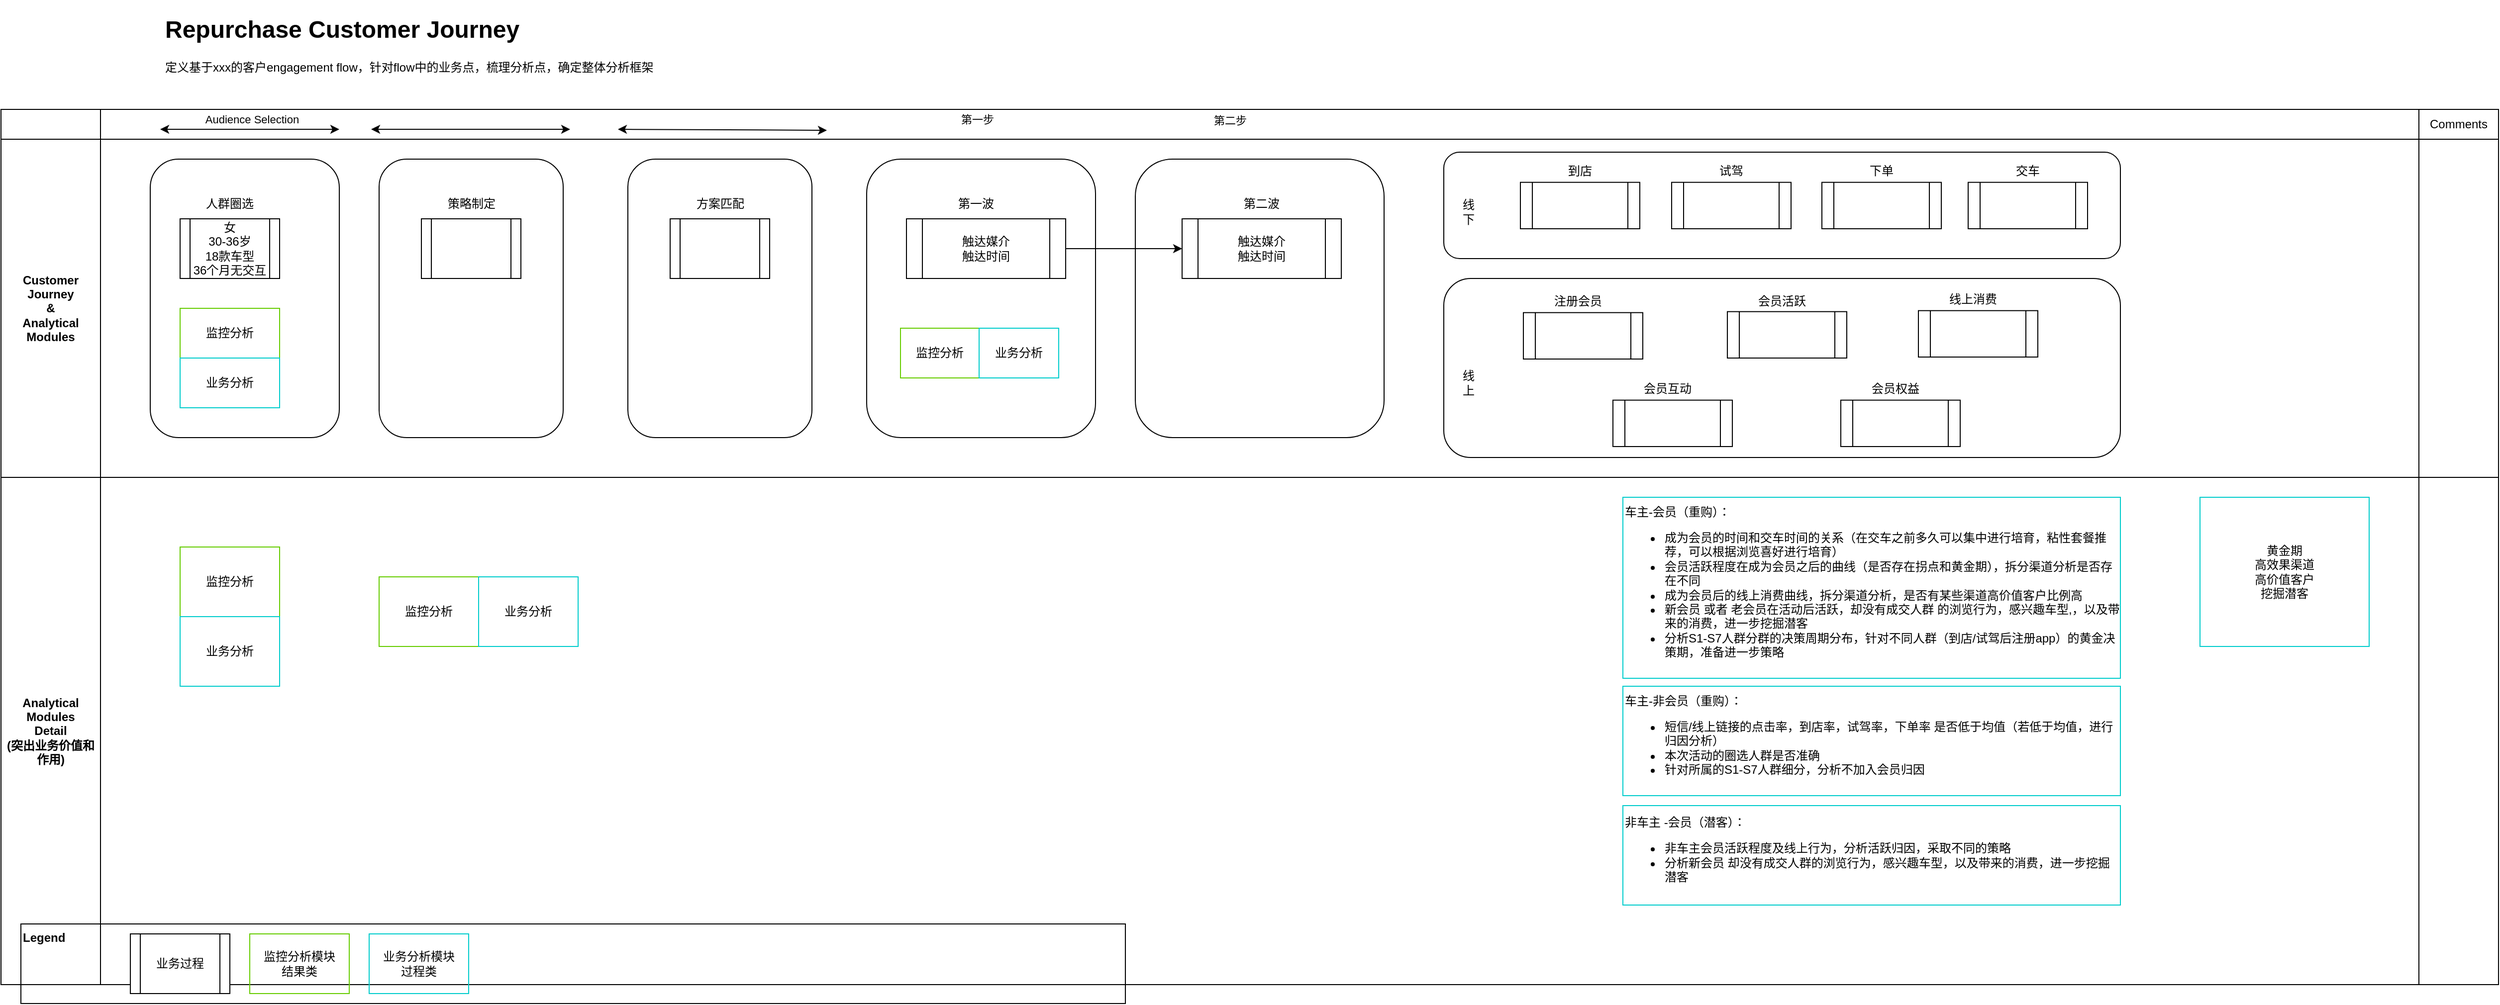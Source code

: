 <mxfile version="20.3.0" type="github" pages="3">
  <diagram id="NFTLbqO-WQb6DqNa27zx" name="XXX Customer Journey">
    <mxGraphModel dx="2807" dy="618" grid="1" gridSize="10" guides="1" tooltips="1" connect="1" arrows="1" fold="1" page="1" pageScale="1" pageWidth="1654" pageHeight="1169" math="0" shadow="0">
      <root>
        <mxCell id="0" />
        <mxCell id="1" parent="0" />
        <mxCell id="ck5TydxHsIJJEnThvY5n-50" value="" style="shape=table;html=1;whiteSpace=wrap;startSize=0;container=1;collapsible=0;childLayout=tableLayout;strokeColor=#000000;fillColor=none;" parent="1" vertex="1">
          <mxGeometry x="-150" y="110" width="2510" height="880" as="geometry" />
        </mxCell>
        <mxCell id="ck5TydxHsIJJEnThvY5n-51" value="" style="shape=tableRow;horizontal=0;startSize=0;swimlaneHead=0;swimlaneBody=0;top=0;left=0;bottom=0;right=0;collapsible=0;dropTarget=0;fillColor=none;points=[[0,0.5],[1,0.5]];portConstraint=eastwest;strokeColor=#000000;" parent="ck5TydxHsIJJEnThvY5n-50" vertex="1">
          <mxGeometry width="2510" height="30" as="geometry" />
        </mxCell>
        <mxCell id="ck5TydxHsIJJEnThvY5n-52" value="" style="shape=partialRectangle;html=1;whiteSpace=wrap;connectable=0;fillColor=none;top=0;left=0;bottom=0;right=0;overflow=hidden;strokeColor=#000000;" parent="ck5TydxHsIJJEnThvY5n-51" vertex="1">
          <mxGeometry width="100" height="30" as="geometry">
            <mxRectangle width="100" height="30" as="alternateBounds" />
          </mxGeometry>
        </mxCell>
        <mxCell id="ck5TydxHsIJJEnThvY5n-53" value="" style="shape=partialRectangle;html=1;whiteSpace=wrap;connectable=0;fillColor=none;top=0;left=0;bottom=0;right=0;overflow=hidden;strokeColor=#000000;" parent="ck5TydxHsIJJEnThvY5n-51" vertex="1">
          <mxGeometry x="100" width="2330" height="30" as="geometry">
            <mxRectangle width="2330" height="30" as="alternateBounds" />
          </mxGeometry>
        </mxCell>
        <mxCell id="ck5TydxHsIJJEnThvY5n-54" value="Comments" style="shape=partialRectangle;html=1;whiteSpace=wrap;connectable=0;fillColor=none;top=0;left=0;bottom=0;right=0;overflow=hidden;strokeColor=#000000;" parent="ck5TydxHsIJJEnThvY5n-51" vertex="1">
          <mxGeometry x="2430" width="80" height="30" as="geometry">
            <mxRectangle width="80" height="30" as="alternateBounds" />
          </mxGeometry>
        </mxCell>
        <mxCell id="ck5TydxHsIJJEnThvY5n-55" value="" style="shape=tableRow;horizontal=0;startSize=0;swimlaneHead=0;swimlaneBody=0;top=0;left=0;bottom=0;right=0;collapsible=0;dropTarget=0;fillColor=none;points=[[0,0.5],[1,0.5]];portConstraint=eastwest;strokeColor=#000000;" parent="ck5TydxHsIJJEnThvY5n-50" vertex="1">
          <mxGeometry y="30" width="2510" height="340" as="geometry" />
        </mxCell>
        <mxCell id="ck5TydxHsIJJEnThvY5n-56" value="&lt;b&gt;Customer Journey&lt;br&gt;&amp;amp;&lt;br&gt;Analytical Modules&lt;br&gt;&lt;/b&gt;" style="shape=partialRectangle;html=1;whiteSpace=wrap;connectable=0;fillColor=none;top=0;left=0;bottom=0;right=0;overflow=hidden;strokeColor=#000000;" parent="ck5TydxHsIJJEnThvY5n-55" vertex="1">
          <mxGeometry width="100" height="340" as="geometry">
            <mxRectangle width="100" height="340" as="alternateBounds" />
          </mxGeometry>
        </mxCell>
        <mxCell id="ck5TydxHsIJJEnThvY5n-57" value="" style="shape=partialRectangle;html=1;whiteSpace=wrap;connectable=0;fillColor=none;top=0;left=0;bottom=0;right=0;overflow=hidden;strokeColor=#000000;" parent="ck5TydxHsIJJEnThvY5n-55" vertex="1">
          <mxGeometry x="100" width="2330" height="340" as="geometry">
            <mxRectangle width="2330" height="340" as="alternateBounds" />
          </mxGeometry>
        </mxCell>
        <mxCell id="ck5TydxHsIJJEnThvY5n-58" value="" style="shape=partialRectangle;html=1;whiteSpace=wrap;connectable=0;fillColor=none;top=0;left=0;bottom=0;right=0;overflow=hidden;strokeColor=#000000;" parent="ck5TydxHsIJJEnThvY5n-55" vertex="1">
          <mxGeometry x="2430" width="80" height="340" as="geometry">
            <mxRectangle width="80" height="340" as="alternateBounds" />
          </mxGeometry>
        </mxCell>
        <mxCell id="ck5TydxHsIJJEnThvY5n-59" value="" style="shape=tableRow;horizontal=0;startSize=0;swimlaneHead=0;swimlaneBody=0;top=0;left=0;bottom=0;right=0;collapsible=0;dropTarget=0;fillColor=none;points=[[0,0.5],[1,0.5]];portConstraint=eastwest;strokeColor=#000000;" parent="ck5TydxHsIJJEnThvY5n-50" vertex="1">
          <mxGeometry y="370" width="2510" height="510" as="geometry" />
        </mxCell>
        <mxCell id="ck5TydxHsIJJEnThvY5n-60" value="&lt;b&gt;Analytical Modules&lt;br&gt;Detail&lt;br&gt;(突出业务价值和作用)&lt;br&gt;&lt;/b&gt;" style="shape=partialRectangle;html=1;whiteSpace=wrap;connectable=0;fillColor=none;top=0;left=0;bottom=0;right=0;overflow=hidden;strokeColor=#000000;" parent="ck5TydxHsIJJEnThvY5n-59" vertex="1">
          <mxGeometry width="100" height="510" as="geometry">
            <mxRectangle width="100" height="510" as="alternateBounds" />
          </mxGeometry>
        </mxCell>
        <mxCell id="ck5TydxHsIJJEnThvY5n-61" value="" style="shape=partialRectangle;html=1;whiteSpace=wrap;connectable=0;fillColor=none;top=0;left=0;bottom=0;right=0;overflow=hidden;strokeColor=#000000;" parent="ck5TydxHsIJJEnThvY5n-59" vertex="1">
          <mxGeometry x="100" width="2330" height="510" as="geometry">
            <mxRectangle width="2330" height="510" as="alternateBounds" />
          </mxGeometry>
        </mxCell>
        <mxCell id="ck5TydxHsIJJEnThvY5n-62" value="" style="shape=partialRectangle;html=1;whiteSpace=wrap;connectable=0;fillColor=none;top=0;left=0;bottom=0;right=0;overflow=hidden;pointerEvents=1;strokeColor=#000000;" parent="ck5TydxHsIJJEnThvY5n-59" vertex="1">
          <mxGeometry x="2430" width="80" height="510" as="geometry">
            <mxRectangle width="80" height="510" as="alternateBounds" />
          </mxGeometry>
        </mxCell>
        <mxCell id="CvH_J8DFizbyk-mOEBhl-1" value="&lt;h1&gt;Repurchase Customer Journey&lt;/h1&gt;&lt;p&gt;定义基于xxx的客户engagement flow，针对flow中的业务点，梳理分析点，确定整体分析框架&lt;/p&gt;" style="text;html=1;strokeColor=none;fillColor=none;spacing=5;spacingTop=-20;whiteSpace=wrap;overflow=hidden;rounded=0;" parent="1" vertex="1">
          <mxGeometry x="10" y="10" width="1150" height="80" as="geometry" />
        </mxCell>
        <mxCell id="ck5TydxHsIJJEnThvY5n-1" value="" style="rounded=1;whiteSpace=wrap;html=1;fillColor=none;" parent="1" vertex="1">
          <mxGeometry y="160" width="190" height="280" as="geometry" />
        </mxCell>
        <mxCell id="ck5TydxHsIJJEnThvY5n-2" value="" style="endArrow=classic;startArrow=classic;html=1;rounded=0;" parent="1" edge="1">
          <mxGeometry width="50" height="50" relative="1" as="geometry">
            <mxPoint x="222" y="130" as="sourcePoint" />
            <mxPoint x="422" y="130" as="targetPoint" />
          </mxGeometry>
        </mxCell>
        <mxCell id="ck5TydxHsIJJEnThvY5n-5" value="第一步" style="edgeLabel;html=1;align=center;verticalAlign=middle;resizable=0;points=[];" parent="ck5TydxHsIJJEnThvY5n-2" vertex="1" connectable="0">
          <mxGeometry x="0.118" y="2" relative="1" as="geometry">
            <mxPoint x="497" y="-8" as="offset" />
          </mxGeometry>
        </mxCell>
        <mxCell id="ck5TydxHsIJJEnThvY5n-6" value="" style="endArrow=classic;startArrow=classic;html=1;rounded=0;" parent="1" edge="1">
          <mxGeometry width="50" height="50" relative="1" as="geometry">
            <mxPoint x="10" y="130.0" as="sourcePoint" />
            <mxPoint x="190" y="130" as="targetPoint" />
          </mxGeometry>
        </mxCell>
        <mxCell id="ck5TydxHsIJJEnThvY5n-7" value="Audience Selection" style="edgeLabel;html=1;align=center;verticalAlign=middle;resizable=0;points=[];" parent="ck5TydxHsIJJEnThvY5n-6" vertex="1" connectable="0">
          <mxGeometry x="0.118" y="2" relative="1" as="geometry">
            <mxPoint x="-9" y="-8" as="offset" />
          </mxGeometry>
        </mxCell>
        <mxCell id="ck5TydxHsIJJEnThvY5n-9" value="监控分析" style="text;html=1;strokeColor=#66CC00;fillColor=none;align=center;verticalAlign=middle;whiteSpace=wrap;rounded=0;" parent="1" vertex="1">
          <mxGeometry x="30" y="310" width="100" height="50" as="geometry" />
        </mxCell>
        <mxCell id="ck5TydxHsIJJEnThvY5n-13" value="业务分析" style="text;html=1;strokeColor=#00CCCC;fillColor=none;align=center;verticalAlign=middle;whiteSpace=wrap;rounded=0;" parent="1" vertex="1">
          <mxGeometry x="30" y="360" width="100" height="50" as="geometry" />
        </mxCell>
        <mxCell id="ck5TydxHsIJJEnThvY5n-16" value="" style="group" parent="1" vertex="1" connectable="0">
          <mxGeometry x="30" y="190" width="100" height="90" as="geometry" />
        </mxCell>
        <mxCell id="ck5TydxHsIJJEnThvY5n-14" value="女&lt;br&gt;30-36岁&lt;br&gt;18款车型&lt;br&gt;36个月无交互" style="shape=process;whiteSpace=wrap;html=1;backgroundOutline=1;" parent="ck5TydxHsIJJEnThvY5n-16" vertex="1">
          <mxGeometry y="30" width="100" height="60" as="geometry" />
        </mxCell>
        <mxCell id="ck5TydxHsIJJEnThvY5n-15" value="人群圈选" style="text;html=1;strokeColor=none;fillColor=none;align=center;verticalAlign=middle;whiteSpace=wrap;rounded=0;" parent="ck5TydxHsIJJEnThvY5n-16" vertex="1">
          <mxGeometry x="20" width="60" height="30" as="geometry" />
        </mxCell>
        <mxCell id="ck5TydxHsIJJEnThvY5n-17" value="" style="rounded=1;whiteSpace=wrap;html=1;strokeColor=#000000;fillColor=none;" parent="1" vertex="1">
          <mxGeometry x="720" y="160" width="230" height="280" as="geometry" />
        </mxCell>
        <mxCell id="ck5TydxHsIJJEnThvY5n-23" value="" style="group" parent="1" vertex="1" connectable="0">
          <mxGeometry x="750" y="190" width="160" height="90" as="geometry" />
        </mxCell>
        <mxCell id="ck5TydxHsIJJEnThvY5n-18" value="触达媒介&lt;br&gt;触达时间" style="shape=process;whiteSpace=wrap;html=1;backgroundOutline=1;strokeColor=#000000;fillColor=none;" parent="ck5TydxHsIJJEnThvY5n-23" vertex="1">
          <mxGeometry x="10" y="30" width="160" height="60" as="geometry" />
        </mxCell>
        <mxCell id="ck5TydxHsIJJEnThvY5n-22" value="第一波" style="text;html=1;strokeColor=none;fillColor=none;align=center;verticalAlign=middle;whiteSpace=wrap;rounded=0;" parent="ck5TydxHsIJJEnThvY5n-23" vertex="1">
          <mxGeometry x="57.143" width="45.714" height="30" as="geometry" />
        </mxCell>
        <mxCell id="ck5TydxHsIJJEnThvY5n-32" value="监控分析" style="text;html=1;strokeColor=#66CC00;fillColor=none;align=center;verticalAlign=middle;whiteSpace=wrap;rounded=0;" parent="1" vertex="1">
          <mxGeometry x="754" y="330" width="79" height="50" as="geometry" />
        </mxCell>
        <mxCell id="ck5TydxHsIJJEnThvY5n-33" value="业务分析" style="text;html=1;strokeColor=#00CCCC;fillColor=none;align=center;verticalAlign=middle;whiteSpace=wrap;rounded=0;" parent="1" vertex="1">
          <mxGeometry x="833" y="330" width="80" height="50" as="geometry" />
        </mxCell>
        <mxCell id="ck5TydxHsIJJEnThvY5n-63" value="" style="group" parent="1" vertex="1" connectable="0">
          <mxGeometry x="-130" y="929" width="1110" height="80" as="geometry" />
        </mxCell>
        <mxCell id="ck5TydxHsIJJEnThvY5n-10" value="&lt;b&gt;Legend&lt;/b&gt;" style="rounded=0;whiteSpace=wrap;html=1;strokeColor=default;fillColor=none;align=left;verticalAlign=top;" parent="ck5TydxHsIJJEnThvY5n-63" vertex="1">
          <mxGeometry width="1110" height="80" as="geometry" />
        </mxCell>
        <mxCell id="ck5TydxHsIJJEnThvY5n-8" value="业务过程" style="shape=process;whiteSpace=wrap;html=1;backgroundOutline=1;" parent="ck5TydxHsIJJEnThvY5n-63" vertex="1">
          <mxGeometry x="110" y="10" width="100" height="60" as="geometry" />
        </mxCell>
        <mxCell id="ck5TydxHsIJJEnThvY5n-11" value="监控分析模块&lt;br&gt;结果类" style="text;html=1;strokeColor=#66CC00;fillColor=none;align=center;verticalAlign=middle;whiteSpace=wrap;rounded=0;" parent="ck5TydxHsIJJEnThvY5n-63" vertex="1">
          <mxGeometry x="230" y="10" width="100" height="60" as="geometry" />
        </mxCell>
        <mxCell id="ck5TydxHsIJJEnThvY5n-12" value="业务分析模块&lt;br&gt;过程类" style="text;html=1;strokeColor=#00CCCC;fillColor=none;align=center;verticalAlign=middle;whiteSpace=wrap;rounded=0;" parent="ck5TydxHsIJJEnThvY5n-63" vertex="1">
          <mxGeometry x="350" y="10" width="100" height="60" as="geometry" />
        </mxCell>
        <mxCell id="ck5TydxHsIJJEnThvY5n-64" value="监控分析" style="text;html=1;strokeColor=#66CC00;fillColor=none;align=center;verticalAlign=middle;whiteSpace=wrap;rounded=0;" parent="1" vertex="1">
          <mxGeometry x="30" y="550" width="100" height="70" as="geometry" />
        </mxCell>
        <mxCell id="ck5TydxHsIJJEnThvY5n-65" value="业务分析" style="text;html=1;strokeColor=#00CCCC;fillColor=none;align=center;verticalAlign=middle;whiteSpace=wrap;rounded=0;" parent="1" vertex="1">
          <mxGeometry x="30" y="620" width="100" height="70" as="geometry" />
        </mxCell>
        <mxCell id="ck5TydxHsIJJEnThvY5n-66" value="监控分析" style="text;html=1;strokeColor=#66CC00;fillColor=none;align=center;verticalAlign=middle;whiteSpace=wrap;rounded=0;" parent="1" vertex="1">
          <mxGeometry x="230" y="580" width="100" height="70" as="geometry" />
        </mxCell>
        <mxCell id="ck5TydxHsIJJEnThvY5n-67" value="业务分析" style="text;html=1;strokeColor=#00CCCC;fillColor=none;align=center;verticalAlign=middle;whiteSpace=wrap;rounded=0;" parent="1" vertex="1">
          <mxGeometry x="330" y="580" width="100" height="70" as="geometry" />
        </mxCell>
        <mxCell id="pwChOn__jn3sr3UGAWhn-2" value="" style="rounded=1;whiteSpace=wrap;html=1;strokeColor=#000000;fillColor=none;" vertex="1" parent="1">
          <mxGeometry x="1300" y="153" width="680" height="107" as="geometry" />
        </mxCell>
        <mxCell id="pwChOn__jn3sr3UGAWhn-3" value="&#xa;&#xa;&#xa;" style="group" vertex="1" connectable="0" parent="1">
          <mxGeometry x="1377" y="160" width="120" height="70" as="geometry" />
        </mxCell>
        <mxCell id="pwChOn__jn3sr3UGAWhn-4" value="&lt;br&gt;&lt;br&gt;&lt;br&gt;&lt;br&gt;&lt;br&gt;&lt;br&gt;&lt;br&gt;&lt;br&gt;" style="shape=process;whiteSpace=wrap;html=1;backgroundOutline=1;strokeColor=#000000;fillColor=none;" vertex="1" parent="pwChOn__jn3sr3UGAWhn-3">
          <mxGeometry y="23.333" width="120" height="46.667" as="geometry" />
        </mxCell>
        <mxCell id="pwChOn__jn3sr3UGAWhn-5" value="到店" style="text;html=1;strokeColor=none;fillColor=none;align=center;verticalAlign=middle;whiteSpace=wrap;rounded=0;" vertex="1" parent="pwChOn__jn3sr3UGAWhn-3">
          <mxGeometry x="42.857" width="34.286" height="23.333" as="geometry" />
        </mxCell>
        <mxCell id="pwChOn__jn3sr3UGAWhn-6" value="" style="rounded=1;whiteSpace=wrap;html=1;strokeColor=#000000;fillColor=none;" vertex="1" parent="1">
          <mxGeometry x="990" y="160" width="250" height="280" as="geometry" />
        </mxCell>
        <mxCell id="pwChOn__jn3sr3UGAWhn-7" value="" style="endArrow=classic;startArrow=classic;html=1;rounded=0;" edge="1" parent="1">
          <mxGeometry width="50" height="50" relative="1" as="geometry">
            <mxPoint x="470" y="130" as="sourcePoint" />
            <mxPoint x="680" y="131" as="targetPoint" />
          </mxGeometry>
        </mxCell>
        <mxCell id="pwChOn__jn3sr3UGAWhn-8" value="第二步" style="edgeLabel;html=1;align=center;verticalAlign=middle;resizable=0;points=[];" vertex="1" connectable="0" parent="pwChOn__jn3sr3UGAWhn-7">
          <mxGeometry x="0.118" y="2" relative="1" as="geometry">
            <mxPoint x="497" y="-8" as="offset" />
          </mxGeometry>
        </mxCell>
        <mxCell id="pwChOn__jn3sr3UGAWhn-9" value="" style="group" vertex="1" connectable="0" parent="1">
          <mxGeometry x="1037" y="190" width="160" height="90" as="geometry" />
        </mxCell>
        <mxCell id="pwChOn__jn3sr3UGAWhn-10" value="触达媒介&lt;br&gt;触达时间" style="shape=process;whiteSpace=wrap;html=1;backgroundOutline=1;strokeColor=#000000;fillColor=none;" vertex="1" parent="pwChOn__jn3sr3UGAWhn-9">
          <mxGeometry y="30" width="160" height="60" as="geometry" />
        </mxCell>
        <mxCell id="pwChOn__jn3sr3UGAWhn-11" value="第二波" style="text;html=1;strokeColor=none;fillColor=none;align=center;verticalAlign=middle;whiteSpace=wrap;rounded=0;" vertex="1" parent="pwChOn__jn3sr3UGAWhn-9">
          <mxGeometry x="57.143" width="45.714" height="30" as="geometry" />
        </mxCell>
        <mxCell id="pwChOn__jn3sr3UGAWhn-12" style="edgeStyle=orthogonalEdgeStyle;rounded=0;orthogonalLoop=1;jettySize=auto;html=1;entryX=0;entryY=0.5;entryDx=0;entryDy=0;" edge="1" parent="1" source="ck5TydxHsIJJEnThvY5n-18" target="pwChOn__jn3sr3UGAWhn-10">
          <mxGeometry relative="1" as="geometry" />
        </mxCell>
        <mxCell id="pwChOn__jn3sr3UGAWhn-13" value="" style="group" vertex="1" connectable="0" parent="1">
          <mxGeometry x="1529" y="160" width="120" height="70" as="geometry" />
        </mxCell>
        <mxCell id="pwChOn__jn3sr3UGAWhn-14" value="&lt;br&gt;&lt;br&gt;&lt;br&gt;&lt;br&gt;&lt;br&gt;&lt;br&gt;&lt;br&gt;&lt;br&gt;" style="shape=process;whiteSpace=wrap;html=1;backgroundOutline=1;strokeColor=#000000;fillColor=none;" vertex="1" parent="pwChOn__jn3sr3UGAWhn-13">
          <mxGeometry y="23.333" width="120" height="46.667" as="geometry" />
        </mxCell>
        <mxCell id="pwChOn__jn3sr3UGAWhn-15" value="试驾" style="text;html=1;strokeColor=none;fillColor=none;align=center;verticalAlign=middle;whiteSpace=wrap;rounded=0;" vertex="1" parent="pwChOn__jn3sr3UGAWhn-13">
          <mxGeometry x="42.857" width="34.286" height="23.333" as="geometry" />
        </mxCell>
        <mxCell id="pwChOn__jn3sr3UGAWhn-16" value="" style="group" vertex="1" connectable="0" parent="1">
          <mxGeometry x="1680" y="160" width="120" height="70" as="geometry" />
        </mxCell>
        <mxCell id="pwChOn__jn3sr3UGAWhn-17" value="&lt;br&gt;&lt;br&gt;&lt;br&gt;&lt;br&gt;&lt;br&gt;&lt;br&gt;&lt;br&gt;&lt;br&gt;" style="shape=process;whiteSpace=wrap;html=1;backgroundOutline=1;strokeColor=#000000;fillColor=none;" vertex="1" parent="pwChOn__jn3sr3UGAWhn-16">
          <mxGeometry y="23.333" width="120" height="46.667" as="geometry" />
        </mxCell>
        <mxCell id="pwChOn__jn3sr3UGAWhn-18" value="下单" style="text;html=1;strokeColor=none;fillColor=none;align=center;verticalAlign=middle;whiteSpace=wrap;rounded=0;" vertex="1" parent="pwChOn__jn3sr3UGAWhn-16">
          <mxGeometry x="42.857" width="34.286" height="23.333" as="geometry" />
        </mxCell>
        <mxCell id="pwChOn__jn3sr3UGAWhn-19" value="" style="group" vertex="1" connectable="0" parent="1">
          <mxGeometry x="1827" y="160" width="120" height="70" as="geometry" />
        </mxCell>
        <mxCell id="pwChOn__jn3sr3UGAWhn-20" value="&lt;br&gt;&lt;br&gt;&lt;br&gt;&lt;br&gt;&lt;br&gt;&lt;br&gt;&lt;br&gt;&lt;br&gt;" style="shape=process;whiteSpace=wrap;html=1;backgroundOutline=1;strokeColor=#000000;fillColor=none;" vertex="1" parent="pwChOn__jn3sr3UGAWhn-19">
          <mxGeometry y="23.333" width="120" height="46.667" as="geometry" />
        </mxCell>
        <mxCell id="pwChOn__jn3sr3UGAWhn-21" value="交车" style="text;html=1;strokeColor=none;fillColor=none;align=center;verticalAlign=middle;whiteSpace=wrap;rounded=0;" vertex="1" parent="pwChOn__jn3sr3UGAWhn-19">
          <mxGeometry x="42.857" width="34.286" height="23.333" as="geometry" />
        </mxCell>
        <mxCell id="pwChOn__jn3sr3UGAWhn-22" value="" style="rounded=1;whiteSpace=wrap;html=1;strokeColor=#000000;fillColor=none;" vertex="1" parent="1">
          <mxGeometry x="1300" y="280" width="680" height="180" as="geometry" />
        </mxCell>
        <mxCell id="dMPuBpF7EYoad8hvQ-Gc-1" value="线&lt;br&gt;下" style="text;html=1;strokeColor=none;fillColor=none;align=center;verticalAlign=middle;whiteSpace=wrap;rounded=0;" vertex="1" parent="1">
          <mxGeometry x="1310" y="173" width="30" height="80" as="geometry" />
        </mxCell>
        <mxCell id="dMPuBpF7EYoad8hvQ-Gc-2" value="线&lt;br&gt;上" style="text;html=1;strokeColor=none;fillColor=none;align=center;verticalAlign=middle;whiteSpace=wrap;rounded=0;" vertex="1" parent="1">
          <mxGeometry x="1310" y="345" width="30" height="80" as="geometry" />
        </mxCell>
        <mxCell id="dMPuBpF7EYoad8hvQ-Gc-3" value="" style="group" vertex="1" connectable="0" parent="1">
          <mxGeometry x="1380" y="291" width="120" height="70" as="geometry" />
        </mxCell>
        <mxCell id="dMPuBpF7EYoad8hvQ-Gc-4" value="&lt;br&gt;&lt;br&gt;&lt;br&gt;&lt;br&gt;&lt;br&gt;&lt;br&gt;&lt;br&gt;&lt;br&gt;" style="shape=process;whiteSpace=wrap;html=1;backgroundOutline=1;strokeColor=#000000;fillColor=none;" vertex="1" parent="dMPuBpF7EYoad8hvQ-Gc-3">
          <mxGeometry y="23.333" width="120" height="46.667" as="geometry" />
        </mxCell>
        <mxCell id="dMPuBpF7EYoad8hvQ-Gc-5" value="注册会员" style="text;html=1;strokeColor=none;fillColor=none;align=center;verticalAlign=middle;whiteSpace=wrap;rounded=0;" vertex="1" parent="dMPuBpF7EYoad8hvQ-Gc-3">
          <mxGeometry x="30" width="50" height="23.33" as="geometry" />
        </mxCell>
        <mxCell id="dMPuBpF7EYoad8hvQ-Gc-6" value="" style="group" vertex="1" connectable="0" parent="1">
          <mxGeometry x="1585" y="291" width="120" height="70" as="geometry" />
        </mxCell>
        <mxCell id="dMPuBpF7EYoad8hvQ-Gc-7" value="&lt;br&gt;&lt;br&gt;&lt;br&gt;&lt;br&gt;&lt;br&gt;&lt;br&gt;&lt;br&gt;&lt;br&gt;" style="shape=process;whiteSpace=wrap;html=1;backgroundOutline=1;strokeColor=#000000;fillColor=none;" vertex="1" parent="dMPuBpF7EYoad8hvQ-Gc-6">
          <mxGeometry y="22.333" width="120" height="46.667" as="geometry" />
        </mxCell>
        <mxCell id="dMPuBpF7EYoad8hvQ-Gc-8" value="会员活跃" style="text;html=1;strokeColor=none;fillColor=none;align=center;verticalAlign=middle;whiteSpace=wrap;rounded=0;" vertex="1" parent="dMPuBpF7EYoad8hvQ-Gc-6">
          <mxGeometry x="30" width="50" height="23.33" as="geometry" />
        </mxCell>
        <mxCell id="dMPuBpF7EYoad8hvQ-Gc-9" value="" style="group" vertex="1" connectable="0" parent="1">
          <mxGeometry x="1777" y="289" width="120" height="70" as="geometry" />
        </mxCell>
        <mxCell id="dMPuBpF7EYoad8hvQ-Gc-10" value="&lt;br&gt;&lt;br&gt;&lt;br&gt;&lt;br&gt;&lt;br&gt;&lt;br&gt;&lt;br&gt;&lt;br&gt;" style="shape=process;whiteSpace=wrap;html=1;backgroundOutline=1;strokeColor=#000000;fillColor=none;" vertex="1" parent="dMPuBpF7EYoad8hvQ-Gc-9">
          <mxGeometry y="23.333" width="120" height="46.667" as="geometry" />
        </mxCell>
        <mxCell id="dMPuBpF7EYoad8hvQ-Gc-11" value="线上消费" style="text;html=1;strokeColor=none;fillColor=none;align=center;verticalAlign=middle;whiteSpace=wrap;rounded=0;" vertex="1" parent="dMPuBpF7EYoad8hvQ-Gc-9">
          <mxGeometry x="30" width="50" height="23.33" as="geometry" />
        </mxCell>
        <mxCell id="dMPuBpF7EYoad8hvQ-Gc-12" value="" style="group" vertex="1" connectable="0" parent="1">
          <mxGeometry x="1470" y="379" width="120" height="70" as="geometry" />
        </mxCell>
        <mxCell id="dMPuBpF7EYoad8hvQ-Gc-13" value="&lt;br&gt;&lt;br&gt;&lt;br&gt;&lt;br&gt;&lt;br&gt;&lt;br&gt;&lt;br&gt;&lt;br&gt;" style="shape=process;whiteSpace=wrap;html=1;backgroundOutline=1;strokeColor=#000000;fillColor=none;" vertex="1" parent="dMPuBpF7EYoad8hvQ-Gc-12">
          <mxGeometry y="23.333" width="120" height="46.667" as="geometry" />
        </mxCell>
        <mxCell id="dMPuBpF7EYoad8hvQ-Gc-14" value="会员互动" style="text;html=1;strokeColor=none;fillColor=none;align=center;verticalAlign=middle;whiteSpace=wrap;rounded=0;" vertex="1" parent="dMPuBpF7EYoad8hvQ-Gc-12">
          <mxGeometry x="30" width="50" height="23.33" as="geometry" />
        </mxCell>
        <mxCell id="dMPuBpF7EYoad8hvQ-Gc-15" value="" style="group" vertex="1" connectable="0" parent="1">
          <mxGeometry x="1699" y="379" width="120" height="70" as="geometry" />
        </mxCell>
        <mxCell id="dMPuBpF7EYoad8hvQ-Gc-16" value="&lt;br&gt;&lt;br&gt;&lt;br&gt;&lt;br&gt;&lt;br&gt;&lt;br&gt;&lt;br&gt;&lt;br&gt;" style="shape=process;whiteSpace=wrap;html=1;backgroundOutline=1;strokeColor=#000000;fillColor=none;" vertex="1" parent="dMPuBpF7EYoad8hvQ-Gc-15">
          <mxGeometry y="23.333" width="120" height="46.667" as="geometry" />
        </mxCell>
        <mxCell id="dMPuBpF7EYoad8hvQ-Gc-17" value="会员权益" style="text;html=1;strokeColor=none;fillColor=none;align=center;verticalAlign=middle;whiteSpace=wrap;rounded=0;" vertex="1" parent="dMPuBpF7EYoad8hvQ-Gc-15">
          <mxGeometry x="30" width="50" height="23.33" as="geometry" />
        </mxCell>
        <mxCell id="dMPuBpF7EYoad8hvQ-Gc-18" value="" style="rounded=1;whiteSpace=wrap;html=1;strokeColor=#000000;fillColor=none;" vertex="1" parent="1">
          <mxGeometry x="230" y="160" width="185" height="280" as="geometry" />
        </mxCell>
        <mxCell id="dMPuBpF7EYoad8hvQ-Gc-19" value="" style="group" vertex="1" connectable="0" parent="1">
          <mxGeometry x="272.5" y="190" width="100" height="90" as="geometry" />
        </mxCell>
        <mxCell id="dMPuBpF7EYoad8hvQ-Gc-20" value="" style="shape=process;whiteSpace=wrap;html=1;backgroundOutline=1;" vertex="1" parent="dMPuBpF7EYoad8hvQ-Gc-19">
          <mxGeometry y="30" width="100" height="60" as="geometry" />
        </mxCell>
        <mxCell id="dMPuBpF7EYoad8hvQ-Gc-21" value="策略制定" style="text;html=1;strokeColor=none;fillColor=none;align=center;verticalAlign=middle;whiteSpace=wrap;rounded=0;" vertex="1" parent="dMPuBpF7EYoad8hvQ-Gc-19">
          <mxGeometry x="20" width="60" height="30" as="geometry" />
        </mxCell>
        <mxCell id="dMPuBpF7EYoad8hvQ-Gc-22" value="" style="rounded=1;whiteSpace=wrap;html=1;strokeColor=#000000;fillColor=none;" vertex="1" parent="1">
          <mxGeometry x="480" y="160" width="185" height="280" as="geometry" />
        </mxCell>
        <mxCell id="dMPuBpF7EYoad8hvQ-Gc-23" value="" style="group" vertex="1" connectable="0" parent="1">
          <mxGeometry x="522.5" y="190" width="100" height="90" as="geometry" />
        </mxCell>
        <mxCell id="dMPuBpF7EYoad8hvQ-Gc-24" value="" style="shape=process;whiteSpace=wrap;html=1;backgroundOutline=1;" vertex="1" parent="dMPuBpF7EYoad8hvQ-Gc-23">
          <mxGeometry y="30" width="100" height="60" as="geometry" />
        </mxCell>
        <mxCell id="dMPuBpF7EYoad8hvQ-Gc-25" value="方案匹配" style="text;html=1;strokeColor=none;fillColor=none;align=center;verticalAlign=middle;whiteSpace=wrap;rounded=0;" vertex="1" parent="dMPuBpF7EYoad8hvQ-Gc-23">
          <mxGeometry x="20" width="60" height="30" as="geometry" />
        </mxCell>
        <mxCell id="dMPuBpF7EYoad8hvQ-Gc-26" value="车主-会员（重购）：&lt;br&gt;&lt;ul&gt;&lt;li&gt;成为会员的时间和交车时间的关系（在交车之前多久可以集中进行培育，粘性套餐推荐，可以根据浏览喜好进行培育）&lt;/li&gt;&lt;li&gt;会员活跃程度在成为会员之后的曲线（是否存在拐点和黄金期），拆分渠道分析是否存在不同&lt;/li&gt;&lt;li&gt;成为会员后的线上消费曲线，拆分渠道分析，是否有某些渠道高价值客户比例高&lt;/li&gt;&lt;li&gt;新会员 或者 老会员在活动后活跃，却没有成交人群 的浏览行为，感兴趣车型,，以及带来的消费，进一步挖掘潜客&lt;/li&gt;&lt;li&gt;分析S1-S7人群分群的决策周期分布，针对不同人群（到店/试驾后注册app）的黄金决策期，准备进一步策略&lt;/li&gt;&lt;/ul&gt;" style="text;html=1;strokeColor=#00CCCC;fillColor=none;align=left;verticalAlign=middle;whiteSpace=wrap;rounded=0;" vertex="1" parent="1">
          <mxGeometry x="1480" y="500" width="500" height="182" as="geometry" />
        </mxCell>
        <mxCell id="dMPuBpF7EYoad8hvQ-Gc-27" value="黄金期&lt;br&gt;高效果渠道&lt;br&gt;高价值客户&lt;br&gt;挖掘潜客" style="text;html=1;strokeColor=#00CCCC;fillColor=none;align=center;verticalAlign=middle;whiteSpace=wrap;rounded=0;" vertex="1" parent="1">
          <mxGeometry x="2060" y="500" width="170" height="150" as="geometry" />
        </mxCell>
        <mxCell id="dMPuBpF7EYoad8hvQ-Gc-28" value="车主-非会员（重购）：&lt;br&gt;&lt;ul&gt;&lt;li&gt;短信/线上链接的点击率，到店率，试驾率，下单率 是否低于均值（若低于均值，进行归因分析）&lt;/li&gt;&lt;li&gt;本次活动的圈选人群是否准确&lt;/li&gt;&lt;li&gt;针对所属的S1-S7人群细分，分析不加入会员归因&lt;/li&gt;&lt;/ul&gt;" style="text;html=1;strokeColor=#00CCCC;fillColor=none;align=left;verticalAlign=middle;whiteSpace=wrap;rounded=0;" vertex="1" parent="1">
          <mxGeometry x="1480" y="690" width="500" height="110" as="geometry" />
        </mxCell>
        <mxCell id="dMPuBpF7EYoad8hvQ-Gc-29" value="非车主 -会员（潜客）：&lt;br&gt;&lt;ul&gt;&lt;li&gt;非车主会员活跃程度及线上行为，分析活跃归因，采取不同的策略&lt;/li&gt;&lt;li&gt;分析新会员 却没有成交人群的浏览行为，感兴趣车型，以及带来的消费，进一步挖掘潜客&lt;/li&gt;&lt;/ul&gt;" style="text;html=1;strokeColor=#00CCCC;fillColor=none;align=left;verticalAlign=middle;whiteSpace=wrap;rounded=0;" vertex="1" parent="1">
          <mxGeometry x="1480" y="810" width="500" height="100" as="geometry" />
        </mxCell>
      </root>
    </mxGraphModel>
  </diagram>
  <diagram id="K6xnZfSe4j9sOwhgyYzy" name="Analytical Framework">
    <mxGraphModel dx="1038" dy="556" grid="1" gridSize="10" guides="1" tooltips="1" connect="1" arrows="1" fold="1" page="1" pageScale="1" pageWidth="1169" pageHeight="827" math="0" shadow="0">
      <root>
        <mxCell id="0" />
        <mxCell id="1" parent="0" />
        <mxCell id="KYi-vEkoNcUP-nL2LZJw-1" value="&lt;h1&gt;&lt;span style=&quot;background-color: initial;&quot;&gt;Analytical Framework&lt;/span&gt;&lt;/h1&gt;&lt;h1&gt;&lt;span style=&quot;font-size: 12px; font-weight: 400;&quot;&gt;通过整合基于customer journey或业务流程的分析模块，构成的整体分析框架 - 用于持续监控，分析，通过数据结合PDCA驱动业务进化。&lt;/span&gt;&lt;/h1&gt;" style="text;html=1;strokeColor=none;fillColor=none;spacing=5;spacingTop=-20;whiteSpace=wrap;overflow=hidden;rounded=0;" parent="1" vertex="1">
          <mxGeometry x="10" y="10" width="1150" height="80" as="geometry" />
        </mxCell>
      </root>
    </mxGraphModel>
  </diagram>
  <diagram id="8ctf1y5mvRuOKWkNQPac" name="Timeline&amp;Priority">
    <mxGraphModel dx="1038" dy="556" grid="1" gridSize="10" guides="1" tooltips="1" connect="1" arrows="1" fold="1" page="1" pageScale="1" pageWidth="1169" pageHeight="827" math="0" shadow="0">
      <root>
        <mxCell id="0" />
        <mxCell id="1" parent="0" />
        <mxCell id="vF3fhDaizrPvkF8gQrGr-2" value="&lt;h1&gt;Implement Timeline and Priority&lt;/h1&gt;&lt;h1&gt;&lt;span style=&quot;font-size: 12px; font-weight: 400;&quot;&gt;开发进度&lt;/span&gt;&lt;/h1&gt;" style="text;html=1;strokeColor=none;fillColor=none;spacing=5;spacingTop=-20;whiteSpace=wrap;overflow=hidden;rounded=0;" parent="1" vertex="1">
          <mxGeometry x="20" y="20" width="1150" height="80" as="geometry" />
        </mxCell>
      </root>
    </mxGraphModel>
  </diagram>
</mxfile>

